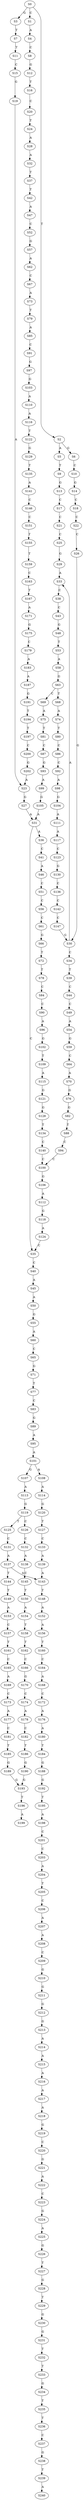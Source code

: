 strict digraph  {
	S0 -> S1 [ label = C ];
	S0 -> S2 [ label = T ];
	S0 -> S3 [ label = G ];
	S1 -> S4 [ label = A ];
	S2 -> S5 [ label = A ];
	S2 -> S6 [ label = G ];
	S3 -> S7 [ label = T ];
	S4 -> S8 [ label = C ];
	S5 -> S9 [ label = T ];
	S6 -> S10 [ label = C ];
	S7 -> S11 [ label = T ];
	S8 -> S12 [ label = G ];
	S9 -> S13 [ label = G ];
	S10 -> S14 [ label = G ];
	S11 -> S15 [ label = C ];
	S12 -> S16 [ label = T ];
	S13 -> S17 [ label = C ];
	S14 -> S18 [ label = C ];
	S15 -> S19 [ label = G ];
	S16 -> S20 [ label = C ];
	S17 -> S21 [ label = C ];
	S18 -> S22 [ label = C ];
	S19 -> S23 [ label = A ];
	S20 -> S24 [ label = T ];
	S21 -> S25 [ label = C ];
	S22 -> S26 [ label = C ];
	S23 -> S27 [ label = G ];
	S24 -> S28 [ label = A ];
	S25 -> S29 [ label = G ];
	S26 -> S30 [ label = G ];
	S27 -> S31 [ label = A ];
	S28 -> S32 [ label = A ];
	S29 -> S33 [ label = A ];
	S30 -> S34 [ label = C ];
	S30 -> S33 [ label = A ];
	S31 -> S35 [ label = C ];
	S31 -> S36 [ label = A ];
	S32 -> S37 [ label = T ];
	S33 -> S38 [ label = C ];
	S34 -> S39 [ label = T ];
	S35 -> S40 [ label = C ];
	S36 -> S41 [ label = C ];
	S37 -> S42 [ label = T ];
	S38 -> S43 [ label = C ];
	S39 -> S44 [ label = C ];
	S40 -> S45 [ label = A ];
	S41 -> S46 [ label = A ];
	S42 -> S47 [ label = A ];
	S43 -> S48 [ label = G ];
	S44 -> S49 [ label = C ];
	S45 -> S50 [ label = A ];
	S46 -> S51 [ label = C ];
	S47 -> S52 [ label = C ];
	S48 -> S53 [ label = T ];
	S49 -> S54 [ label = A ];
	S50 -> S55 [ label = G ];
	S51 -> S56 [ label = C ];
	S52 -> S57 [ label = G ];
	S53 -> S58 [ label = A ];
	S54 -> S59 [ label = G ];
	S55 -> S60 [ label = A ];
	S56 -> S61 [ label = C ];
	S57 -> S62 [ label = A ];
	S58 -> S63 [ label = G ];
	S59 -> S64 [ label = C ];
	S60 -> S65 [ label = C ];
	S61 -> S66 [ label = G ];
	S62 -> S67 [ label = C ];
	S63 -> S68 [ label = T ];
	S63 -> S69 [ label = C ];
	S64 -> S70 [ label = A ];
	S65 -> S71 [ label = G ];
	S66 -> S72 [ label = T ];
	S67 -> S73 [ label = A ];
	S68 -> S74 [ label = A ];
	S69 -> S75 [ label = A ];
	S70 -> S76 [ label = G ];
	S71 -> S77 [ label = T ];
	S72 -> S78 [ label = T ];
	S73 -> S79 [ label = T ];
	S74 -> S80 [ label = T ];
	S75 -> S81 [ label = T ];
	S76 -> S82 [ label = G ];
	S77 -> S83 [ label = C ];
	S78 -> S84 [ label = C ];
	S79 -> S85 [ label = A ];
	S80 -> S86 [ label = C ];
	S81 -> S87 [ label = C ];
	S82 -> S88 [ label = T ];
	S83 -> S89 [ label = G ];
	S84 -> S90 [ label = C ];
	S85 -> S91 [ label = C ];
	S86 -> S92 [ label = C ];
	S87 -> S93 [ label = G ];
	S88 -> S94 [ label = C ];
	S89 -> S95 [ label = A ];
	S90 -> S96 [ label = A ];
	S91 -> S97 [ label = G ];
	S92 -> S98 [ label = A ];
	S93 -> S99 [ label = A ];
	S94 -> S100 [ label = C ];
	S95 -> S101 [ label = A ];
	S96 -> S102 [ label = G ];
	S97 -> S103 [ label = G ];
	S98 -> S104 [ label = G ];
	S99 -> S105 [ label = G ];
	S100 -> S106 [ label = G ];
	S101 -> S107 [ label = G ];
	S101 -> S108 [ label = A ];
	S102 -> S109 [ label = T ];
	S103 -> S110 [ label = A ];
	S104 -> S111 [ label = A ];
	S105 -> S31 [ label = A ];
	S106 -> S112 [ label = A ];
	S107 -> S113 [ label = A ];
	S108 -> S114 [ label = A ];
	S109 -> S115 [ label = A ];
	S110 -> S116 [ label = A ];
	S111 -> S117 [ label = A ];
	S112 -> S118 [ label = G ];
	S113 -> S119 [ label = G ];
	S114 -> S120 [ label = G ];
	S115 -> S121 [ label = G ];
	S116 -> S122 [ label = T ];
	S117 -> S123 [ label = C ];
	S118 -> S124 [ label = A ];
	S119 -> S125 [ label = T ];
	S119 -> S126 [ label = C ];
	S120 -> S127 [ label = T ];
	S121 -> S128 [ label = G ];
	S122 -> S129 [ label = G ];
	S123 -> S130 [ label = G ];
	S124 -> S35 [ label = C ];
	S125 -> S131 [ label = C ];
	S126 -> S132 [ label = C ];
	S127 -> S133 [ label = C ];
	S128 -> S134 [ label = T ];
	S129 -> S135 [ label = T ];
	S130 -> S136 [ label = C ];
	S131 -> S137 [ label = A ];
	S132 -> S138 [ label = A ];
	S133 -> S139 [ label = A ];
	S134 -> S140 [ label = C ];
	S135 -> S141 [ label = A ];
	S136 -> S142 [ label = C ];
	S137 -> S143 [ label = A ];
	S137 -> S144 [ label = T ];
	S138 -> S145 [ label = C ];
	S139 -> S143 [ label = A ];
	S140 -> S100 [ label = C ];
	S141 -> S146 [ label = C ];
	S142 -> S147 [ label = C ];
	S143 -> S148 [ label = T ];
	S144 -> S149 [ label = T ];
	S145 -> S150 [ label = T ];
	S146 -> S151 [ label = C ];
	S147 -> S30 [ label = G ];
	S148 -> S152 [ label = A ];
	S149 -> S153 [ label = A ];
	S150 -> S154 [ label = A ];
	S151 -> S155 [ label = T ];
	S152 -> S156 [ label = A ];
	S153 -> S157 [ label = C ];
	S154 -> S158 [ label = T ];
	S155 -> S159 [ label = T ];
	S156 -> S160 [ label = T ];
	S157 -> S161 [ label = T ];
	S158 -> S162 [ label = T ];
	S159 -> S163 [ label = C ];
	S160 -> S164 [ label = C ];
	S161 -> S165 [ label = C ];
	S162 -> S166 [ label = C ];
	S163 -> S167 [ label = T ];
	S164 -> S168 [ label = A ];
	S165 -> S169 [ label = A ];
	S166 -> S170 [ label = G ];
	S167 -> S171 [ label = A ];
	S168 -> S172 [ label = C ];
	S169 -> S173 [ label = C ];
	S170 -> S174 [ label = C ];
	S171 -> S175 [ label = G ];
	S172 -> S176 [ label = A ];
	S173 -> S177 [ label = A ];
	S174 -> S178 [ label = A ];
	S175 -> S179 [ label = C ];
	S176 -> S180 [ label = A ];
	S177 -> S181 [ label = C ];
	S178 -> S182 [ label = C ];
	S179 -> S183 [ label = A ];
	S180 -> S184 [ label = T ];
	S181 -> S185 [ label = T ];
	S182 -> S186 [ label = T ];
	S183 -> S187 [ label = A ];
	S184 -> S188 [ label = G ];
	S185 -> S189 [ label = G ];
	S186 -> S190 [ label = G ];
	S187 -> S191 [ label = G ];
	S188 -> S192 [ label = G ];
	S189 -> S193 [ label = G ];
	S190 -> S193 [ label = G ];
	S191 -> S194 [ label = T ];
	S192 -> S195 [ label = T ];
	S193 -> S196 [ label = T ];
	S194 -> S197 [ label = T ];
	S195 -> S198 [ label = A ];
	S196 -> S199 [ label = A ];
	S197 -> S200 [ label = C ];
	S198 -> S201 [ label = C ];
	S200 -> S202 [ label = G ];
	S201 -> S203 [ label = C ];
	S202 -> S23 [ label = A ];
	S203 -> S204 [ label = A ];
	S204 -> S205 [ label = T ];
	S205 -> S206 [ label = C ];
	S206 -> S207 [ label = A ];
	S207 -> S208 [ label = A ];
	S208 -> S209 [ label = C ];
	S209 -> S210 [ label = G ];
	S210 -> S211 [ label = G ];
	S211 -> S212 [ label = G ];
	S212 -> S213 [ label = G ];
	S213 -> S214 [ label = A ];
	S214 -> S215 [ label = A ];
	S215 -> S216 [ label = A ];
	S216 -> S217 [ label = A ];
	S217 -> S218 [ label = A ];
	S218 -> S219 [ label = G ];
	S219 -> S220 [ label = C ];
	S220 -> S221 [ label = G ];
	S221 -> S222 [ label = A ];
	S222 -> S223 [ label = C ];
	S223 -> S224 [ label = G ];
	S224 -> S225 [ label = A ];
	S225 -> S226 [ label = G ];
	S226 -> S227 [ label = T ];
	S227 -> S228 [ label = G ];
	S228 -> S229 [ label = T ];
	S229 -> S230 [ label = G ];
	S230 -> S231 [ label = G ];
	S231 -> S232 [ label = T ];
	S232 -> S233 [ label = T ];
	S233 -> S234 [ label = G ];
	S234 -> S235 [ label = T ];
	S235 -> S236 [ label = T ];
	S236 -> S237 [ label = C ];
	S237 -> S238 [ label = G ];
	S238 -> S239 [ label = T ];
	S239 -> S240 [ label = A ];
}
